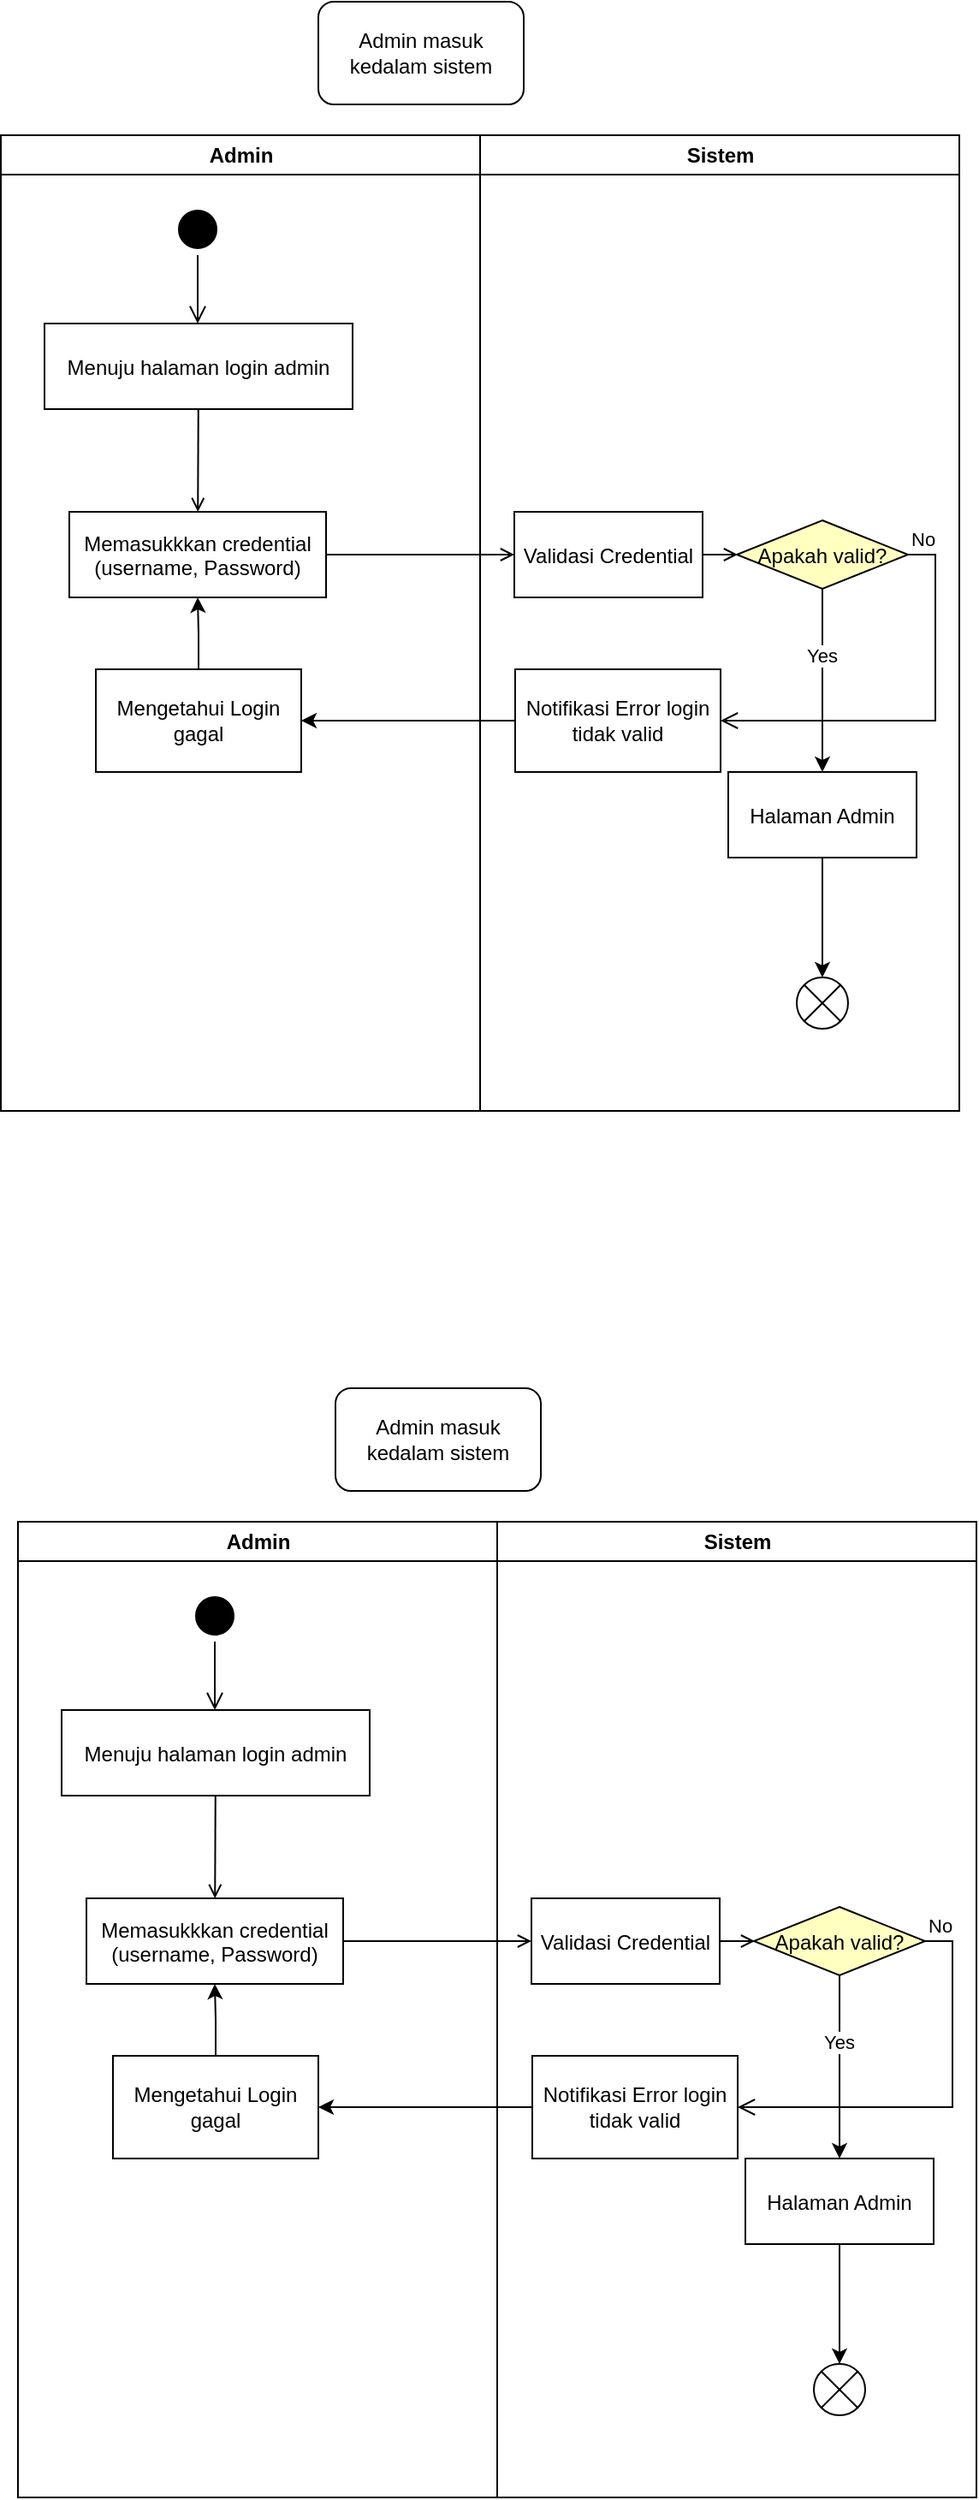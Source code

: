 <mxfile version="24.5.4" type="github">
  <diagram name="Page-1" id="e7e014a7-5840-1c2e-5031-d8a46d1fe8dd">
    <mxGraphModel dx="880" dy="926" grid="1" gridSize="10" guides="1" tooltips="1" connect="1" arrows="1" fold="1" page="1" pageScale="1" pageWidth="1169" pageHeight="826" background="none" math="0" shadow="0">
      <root>
        <mxCell id="0" />
        <mxCell id="1" parent="0" />
        <mxCell id="2" value="Admin" style="swimlane;whiteSpace=wrap" parent="1" vertex="1">
          <mxGeometry x="164.5" y="128" width="280" height="570" as="geometry" />
        </mxCell>
        <mxCell id="5" value="" style="ellipse;shape=startState;fillColor=#000000;strokeColor=#000000;" parent="2" vertex="1">
          <mxGeometry x="100" y="40" width="30" height="30" as="geometry" />
        </mxCell>
        <mxCell id="6" value="" style="edgeStyle=elbowEdgeStyle;elbow=horizontal;verticalAlign=bottom;endArrow=open;endSize=8;strokeColor=#000000;endFill=1;rounded=0" parent="2" source="5" target="7" edge="1">
          <mxGeometry x="100" y="40" as="geometry">
            <mxPoint x="115" y="110" as="targetPoint" />
          </mxGeometry>
        </mxCell>
        <mxCell id="7" value="Menuju halaman login admin" style="" parent="2" vertex="1">
          <mxGeometry x="25.5" y="110" width="180" height="50" as="geometry" />
        </mxCell>
        <mxCell id="8" value="Memasukkkan credential&#xa;(username, Password)" style="" parent="2" vertex="1">
          <mxGeometry x="40" y="220" width="150" height="50" as="geometry" />
        </mxCell>
        <mxCell id="9" value="" style="endArrow=open;strokeColor=#000000;endFill=1;rounded=0" parent="2" source="7" target="8" edge="1">
          <mxGeometry relative="1" as="geometry" />
        </mxCell>
        <mxCell id="61nnyF0SAe8KExcpdTgd-51" style="edgeStyle=orthogonalEdgeStyle;rounded=0;orthogonalLoop=1;jettySize=auto;html=1;" edge="1" parent="2" source="61nnyF0SAe8KExcpdTgd-46" target="8">
          <mxGeometry relative="1" as="geometry" />
        </mxCell>
        <mxCell id="61nnyF0SAe8KExcpdTgd-46" value="Mengetahui Login gagal" style="rounded=0;whiteSpace=wrap;html=1;" vertex="1" parent="2">
          <mxGeometry x="55.5" y="312" width="120" height="60" as="geometry" />
        </mxCell>
        <mxCell id="3" value="Sistem" style="swimlane;whiteSpace=wrap" parent="1" vertex="1">
          <mxGeometry x="444.5" y="128" width="280" height="570" as="geometry" />
        </mxCell>
        <mxCell id="16" value="Validasi Credential" style="" parent="3" vertex="1">
          <mxGeometry x="20" y="220" width="110" height="50" as="geometry" />
        </mxCell>
        <mxCell id="61nnyF0SAe8KExcpdTgd-53" style="edgeStyle=orthogonalEdgeStyle;rounded=0;orthogonalLoop=1;jettySize=auto;html=1;entryX=0.5;entryY=0;entryDx=0;entryDy=0;" edge="1" parent="3" source="18" target="61nnyF0SAe8KExcpdTgd-52">
          <mxGeometry relative="1" as="geometry" />
        </mxCell>
        <mxCell id="18" value="Halaman Admin" style="" parent="3" vertex="1">
          <mxGeometry x="145" y="372" width="110" height="50" as="geometry" />
        </mxCell>
        <mxCell id="61nnyF0SAe8KExcpdTgd-49" style="edgeStyle=orthogonalEdgeStyle;rounded=0;orthogonalLoop=1;jettySize=auto;html=1;" edge="1" parent="3" source="21" target="18">
          <mxGeometry relative="1" as="geometry" />
        </mxCell>
        <mxCell id="61nnyF0SAe8KExcpdTgd-50" value="Yes" style="edgeLabel;html=1;align=center;verticalAlign=middle;resizable=0;points=[];" vertex="1" connectable="0" parent="61nnyF0SAe8KExcpdTgd-49">
          <mxGeometry x="-0.274" y="-1" relative="1" as="geometry">
            <mxPoint as="offset" />
          </mxGeometry>
        </mxCell>
        <mxCell id="21" value="Apakah valid?" style="rhombus;fillColor=#ffffc0;strokeColor=#000000;" parent="3" vertex="1">
          <mxGeometry x="150" y="225" width="100" height="40" as="geometry" />
        </mxCell>
        <mxCell id="24" value="" style="endArrow=open;strokeColor=#000000;endFill=1;rounded=0" parent="3" source="16" edge="1">
          <mxGeometry relative="1" as="geometry">
            <mxPoint x="150.5" y="245" as="targetPoint" />
          </mxGeometry>
        </mxCell>
        <mxCell id="22" value="No" style="edgeStyle=elbowEdgeStyle;elbow=horizontal;align=left;verticalAlign=bottom;endArrow=open;endSize=8;strokeColor=#000000;exitX=1;exitY=0.5;endFill=1;rounded=0;exitDx=0;exitDy=0;entryX=1;entryY=0.5;entryDx=0;entryDy=0;" parent="3" source="21" target="61nnyF0SAe8KExcpdTgd-45" edge="1">
          <mxGeometry x="-1" relative="1" as="geometry">
            <mxPoint x="107" y="358.5" as="targetPoint" />
            <Array as="points">
              <mxPoint x="266" y="227" />
            </Array>
            <mxPoint x="250" y="260" as="sourcePoint" />
          </mxGeometry>
        </mxCell>
        <mxCell id="61nnyF0SAe8KExcpdTgd-45" value="Notifikasi Error login tidak valid" style="rounded=0;whiteSpace=wrap;html=1;" vertex="1" parent="3">
          <mxGeometry x="20.5" y="312" width="120" height="60" as="geometry" />
        </mxCell>
        <mxCell id="61nnyF0SAe8KExcpdTgd-52" value="" style="shape=sumEllipse;perimeter=ellipsePerimeter;html=1;backgroundOutline=1;" vertex="1" parent="3">
          <mxGeometry x="185" y="492" width="30" height="30" as="geometry" />
        </mxCell>
        <mxCell id="61nnyF0SAe8KExcpdTgd-41" value="Admin masuk kedalam sistem" style="rounded=1;whiteSpace=wrap;html=1;" vertex="1" parent="1">
          <mxGeometry x="350" y="50" width="120" height="60" as="geometry" />
        </mxCell>
        <mxCell id="11" value="" style="endArrow=open;strokeColor=#000000;endFill=1;rounded=0;exitX=1;exitY=0.5;exitDx=0;exitDy=0;entryX=0;entryY=0.5;entryDx=0;entryDy=0;" parent="1" source="8" target="16" edge="1">
          <mxGeometry relative="1" as="geometry">
            <mxPoint x="420" y="420" as="targetPoint" />
            <Array as="points">
              <mxPoint x="420" y="373" />
            </Array>
          </mxGeometry>
        </mxCell>
        <mxCell id="61nnyF0SAe8KExcpdTgd-47" style="edgeStyle=orthogonalEdgeStyle;rounded=0;orthogonalLoop=1;jettySize=auto;html=1;entryX=1;entryY=0.5;entryDx=0;entryDy=0;" edge="1" parent="1" source="61nnyF0SAe8KExcpdTgd-45" target="61nnyF0SAe8KExcpdTgd-46">
          <mxGeometry relative="1" as="geometry" />
        </mxCell>
        <mxCell id="61nnyF0SAe8KExcpdTgd-76" value="Admin" style="swimlane;whiteSpace=wrap" vertex="1" parent="1">
          <mxGeometry x="174.5" y="938" width="280" height="570" as="geometry" />
        </mxCell>
        <mxCell id="61nnyF0SAe8KExcpdTgd-77" value="" style="ellipse;shape=startState;fillColor=#000000;strokeColor=#000000;" vertex="1" parent="61nnyF0SAe8KExcpdTgd-76">
          <mxGeometry x="100" y="40" width="30" height="30" as="geometry" />
        </mxCell>
        <mxCell id="61nnyF0SAe8KExcpdTgd-78" value="" style="edgeStyle=elbowEdgeStyle;elbow=horizontal;verticalAlign=bottom;endArrow=open;endSize=8;strokeColor=#000000;endFill=1;rounded=0" edge="1" parent="61nnyF0SAe8KExcpdTgd-76" source="61nnyF0SAe8KExcpdTgd-77" target="61nnyF0SAe8KExcpdTgd-79">
          <mxGeometry x="100" y="40" as="geometry">
            <mxPoint x="115" y="110" as="targetPoint" />
          </mxGeometry>
        </mxCell>
        <mxCell id="61nnyF0SAe8KExcpdTgd-79" value="Menuju halaman login admin" style="" vertex="1" parent="61nnyF0SAe8KExcpdTgd-76">
          <mxGeometry x="25.5" y="110" width="180" height="50" as="geometry" />
        </mxCell>
        <mxCell id="61nnyF0SAe8KExcpdTgd-80" value="Memasukkkan credential&#xa;(username, Password)" style="" vertex="1" parent="61nnyF0SAe8KExcpdTgd-76">
          <mxGeometry x="40" y="220" width="150" height="50" as="geometry" />
        </mxCell>
        <mxCell id="61nnyF0SAe8KExcpdTgd-81" value="" style="endArrow=open;strokeColor=#000000;endFill=1;rounded=0" edge="1" parent="61nnyF0SAe8KExcpdTgd-76" source="61nnyF0SAe8KExcpdTgd-79" target="61nnyF0SAe8KExcpdTgd-80">
          <mxGeometry relative="1" as="geometry" />
        </mxCell>
        <mxCell id="61nnyF0SAe8KExcpdTgd-82" style="edgeStyle=orthogonalEdgeStyle;rounded=0;orthogonalLoop=1;jettySize=auto;html=1;" edge="1" parent="61nnyF0SAe8KExcpdTgd-76" source="61nnyF0SAe8KExcpdTgd-83" target="61nnyF0SAe8KExcpdTgd-80">
          <mxGeometry relative="1" as="geometry" />
        </mxCell>
        <mxCell id="61nnyF0SAe8KExcpdTgd-83" value="Mengetahui Login gagal" style="rounded=0;whiteSpace=wrap;html=1;" vertex="1" parent="61nnyF0SAe8KExcpdTgd-76">
          <mxGeometry x="55.5" y="312" width="120" height="60" as="geometry" />
        </mxCell>
        <mxCell id="61nnyF0SAe8KExcpdTgd-84" value="Sistem" style="swimlane;whiteSpace=wrap" vertex="1" parent="1">
          <mxGeometry x="454.5" y="938" width="280" height="570" as="geometry" />
        </mxCell>
        <mxCell id="61nnyF0SAe8KExcpdTgd-85" value="Validasi Credential" style="" vertex="1" parent="61nnyF0SAe8KExcpdTgd-84">
          <mxGeometry x="20" y="220" width="110" height="50" as="geometry" />
        </mxCell>
        <mxCell id="61nnyF0SAe8KExcpdTgd-86" style="edgeStyle=orthogonalEdgeStyle;rounded=0;orthogonalLoop=1;jettySize=auto;html=1;entryX=0.5;entryY=0;entryDx=0;entryDy=0;" edge="1" parent="61nnyF0SAe8KExcpdTgd-84" source="61nnyF0SAe8KExcpdTgd-87" target="61nnyF0SAe8KExcpdTgd-94">
          <mxGeometry relative="1" as="geometry" />
        </mxCell>
        <mxCell id="61nnyF0SAe8KExcpdTgd-87" value="Halaman Admin" style="" vertex="1" parent="61nnyF0SAe8KExcpdTgd-84">
          <mxGeometry x="145" y="372" width="110" height="50" as="geometry" />
        </mxCell>
        <mxCell id="61nnyF0SAe8KExcpdTgd-88" style="edgeStyle=orthogonalEdgeStyle;rounded=0;orthogonalLoop=1;jettySize=auto;html=1;" edge="1" parent="61nnyF0SAe8KExcpdTgd-84" source="61nnyF0SAe8KExcpdTgd-90" target="61nnyF0SAe8KExcpdTgd-87">
          <mxGeometry relative="1" as="geometry" />
        </mxCell>
        <mxCell id="61nnyF0SAe8KExcpdTgd-89" value="Yes" style="edgeLabel;html=1;align=center;verticalAlign=middle;resizable=0;points=[];" vertex="1" connectable="0" parent="61nnyF0SAe8KExcpdTgd-88">
          <mxGeometry x="-0.274" y="-1" relative="1" as="geometry">
            <mxPoint as="offset" />
          </mxGeometry>
        </mxCell>
        <mxCell id="61nnyF0SAe8KExcpdTgd-90" value="Apakah valid?" style="rhombus;fillColor=#ffffc0;strokeColor=#000000;" vertex="1" parent="61nnyF0SAe8KExcpdTgd-84">
          <mxGeometry x="150" y="225" width="100" height="40" as="geometry" />
        </mxCell>
        <mxCell id="61nnyF0SAe8KExcpdTgd-91" value="" style="endArrow=open;strokeColor=#000000;endFill=1;rounded=0" edge="1" parent="61nnyF0SAe8KExcpdTgd-84" source="61nnyF0SAe8KExcpdTgd-85">
          <mxGeometry relative="1" as="geometry">
            <mxPoint x="150.5" y="245" as="targetPoint" />
          </mxGeometry>
        </mxCell>
        <mxCell id="61nnyF0SAe8KExcpdTgd-92" value="No" style="edgeStyle=elbowEdgeStyle;elbow=horizontal;align=left;verticalAlign=bottom;endArrow=open;endSize=8;strokeColor=#000000;exitX=1;exitY=0.5;endFill=1;rounded=0;exitDx=0;exitDy=0;entryX=1;entryY=0.5;entryDx=0;entryDy=0;" edge="1" parent="61nnyF0SAe8KExcpdTgd-84" source="61nnyF0SAe8KExcpdTgd-90" target="61nnyF0SAe8KExcpdTgd-93">
          <mxGeometry x="-1" relative="1" as="geometry">
            <mxPoint x="107" y="358.5" as="targetPoint" />
            <Array as="points">
              <mxPoint x="266" y="227" />
            </Array>
            <mxPoint x="250" y="260" as="sourcePoint" />
          </mxGeometry>
        </mxCell>
        <mxCell id="61nnyF0SAe8KExcpdTgd-93" value="Notifikasi Error login tidak valid" style="rounded=0;whiteSpace=wrap;html=1;" vertex="1" parent="61nnyF0SAe8KExcpdTgd-84">
          <mxGeometry x="20.5" y="312" width="120" height="60" as="geometry" />
        </mxCell>
        <mxCell id="61nnyF0SAe8KExcpdTgd-94" value="" style="shape=sumEllipse;perimeter=ellipsePerimeter;html=1;backgroundOutline=1;" vertex="1" parent="61nnyF0SAe8KExcpdTgd-84">
          <mxGeometry x="185" y="492" width="30" height="30" as="geometry" />
        </mxCell>
        <mxCell id="61nnyF0SAe8KExcpdTgd-95" value="Admin masuk kedalam sistem" style="rounded=1;whiteSpace=wrap;html=1;" vertex="1" parent="1">
          <mxGeometry x="360" y="860" width="120" height="60" as="geometry" />
        </mxCell>
        <mxCell id="61nnyF0SAe8KExcpdTgd-96" value="" style="endArrow=open;strokeColor=#000000;endFill=1;rounded=0;exitX=1;exitY=0.5;exitDx=0;exitDy=0;entryX=0;entryY=0.5;entryDx=0;entryDy=0;" edge="1" parent="1" source="61nnyF0SAe8KExcpdTgd-80" target="61nnyF0SAe8KExcpdTgd-85">
          <mxGeometry relative="1" as="geometry">
            <mxPoint x="430" y="1230" as="targetPoint" />
            <Array as="points">
              <mxPoint x="430" y="1183" />
            </Array>
          </mxGeometry>
        </mxCell>
        <mxCell id="61nnyF0SAe8KExcpdTgd-97" style="edgeStyle=orthogonalEdgeStyle;rounded=0;orthogonalLoop=1;jettySize=auto;html=1;entryX=1;entryY=0.5;entryDx=0;entryDy=0;" edge="1" parent="1" source="61nnyF0SAe8KExcpdTgd-93" target="61nnyF0SAe8KExcpdTgd-83">
          <mxGeometry relative="1" as="geometry" />
        </mxCell>
      </root>
    </mxGraphModel>
  </diagram>
</mxfile>
